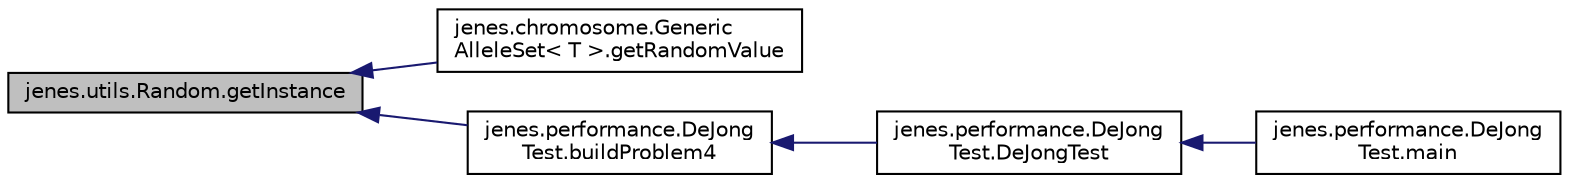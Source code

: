 digraph "jenes.utils.Random.getInstance"
{
  edge [fontname="Helvetica",fontsize="10",labelfontname="Helvetica",labelfontsize="10"];
  node [fontname="Helvetica",fontsize="10",shape=record];
  rankdir="LR";
  Node1 [label="jenes.utils.Random.getInstance",height=0.2,width=0.4,color="black", fillcolor="grey75", style="filled" fontcolor="black"];
  Node1 -> Node2 [dir="back",color="midnightblue",fontsize="10",style="solid"];
  Node2 [label="jenes.chromosome.Generic\lAlleleSet\< T \>.getRandomValue",height=0.2,width=0.4,color="black", fillcolor="white", style="filled",URL="$classjenes_1_1chromosome_1_1_generic_allele_set_3_01_t_01_4.html#a2f330d71d992e0d724bc31730b56229e"];
  Node1 -> Node3 [dir="back",color="midnightblue",fontsize="10",style="solid"];
  Node3 [label="jenes.performance.DeJong\lTest.buildProblem4",height=0.2,width=0.4,color="black", fillcolor="white", style="filled",URL="$classjenes_1_1performance_1_1_de_jong_test.html#a1dd8d7b4740a0f65699bac3b7c64cebf"];
  Node3 -> Node4 [dir="back",color="midnightblue",fontsize="10",style="solid"];
  Node4 [label="jenes.performance.DeJong\lTest.DeJongTest",height=0.2,width=0.4,color="black", fillcolor="white", style="filled",URL="$classjenes_1_1performance_1_1_de_jong_test.html#a795332b956040573e1567a687b734c0f"];
  Node4 -> Node5 [dir="back",color="midnightblue",fontsize="10",style="solid"];
  Node5 [label="jenes.performance.DeJong\lTest.main",height=0.2,width=0.4,color="black", fillcolor="white", style="filled",URL="$classjenes_1_1performance_1_1_de_jong_test.html#ab226b971a6f791d5a49dd4c2718f81d7"];
}
